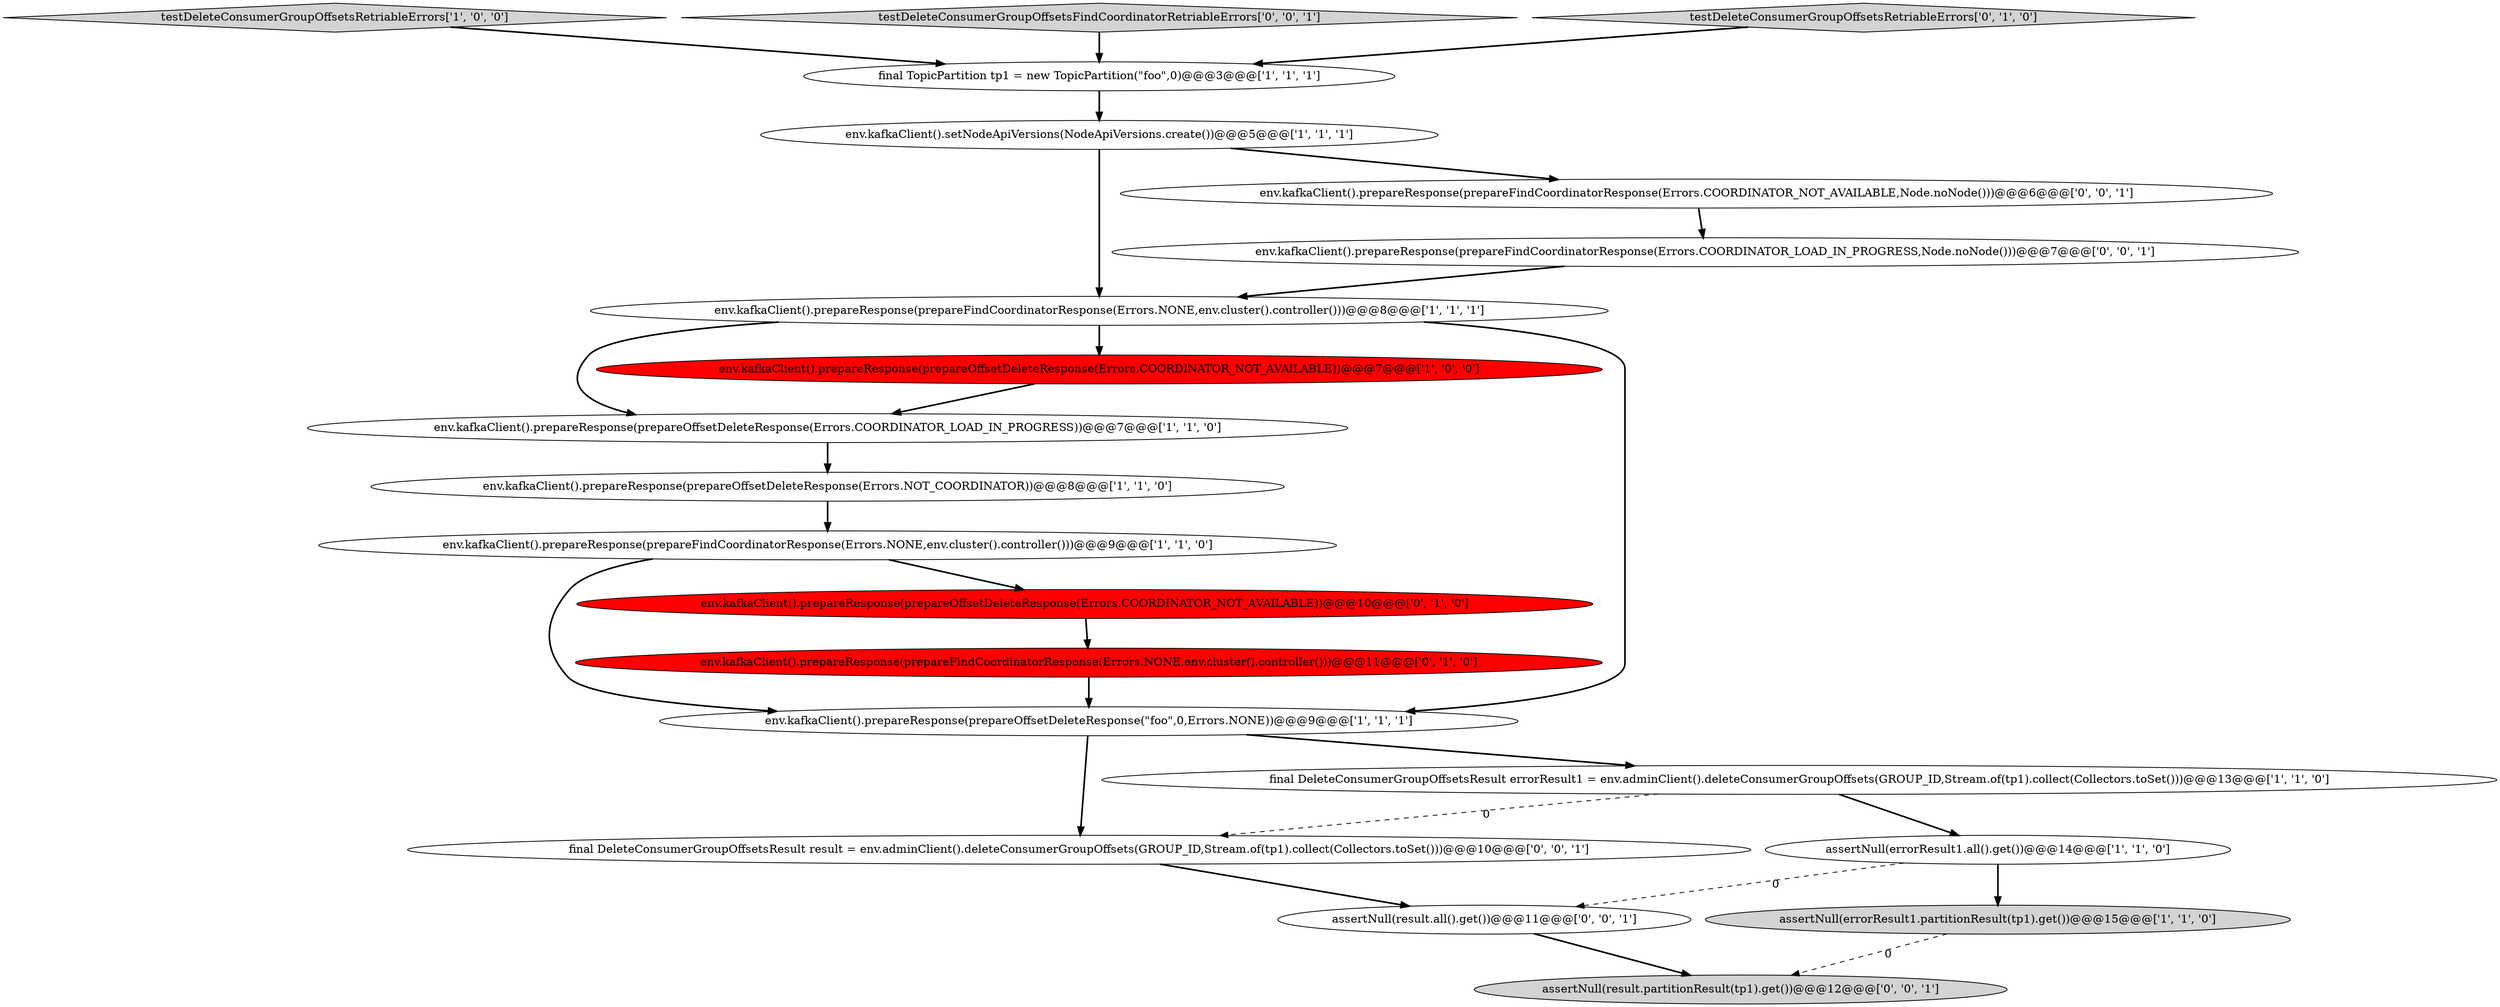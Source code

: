 digraph {
10 [style = filled, label = "env.kafkaClient().prepareResponse(prepareFindCoordinatorResponse(Errors.NONE,env.cluster().controller()))@@@8@@@['1', '1', '1']", fillcolor = white, shape = ellipse image = "AAA0AAABBB1BBB"];
4 [style = filled, label = "testDeleteConsumerGroupOffsetsRetriableErrors['1', '0', '0']", fillcolor = lightgray, shape = diamond image = "AAA0AAABBB1BBB"];
5 [style = filled, label = "assertNull(errorResult1.partitionResult(tp1).get())@@@15@@@['1', '1', '0']", fillcolor = lightgray, shape = ellipse image = "AAA0AAABBB1BBB"];
15 [style = filled, label = "final DeleteConsumerGroupOffsetsResult result = env.adminClient().deleteConsumerGroupOffsets(GROUP_ID,Stream.of(tp1).collect(Collectors.toSet()))@@@10@@@['0', '0', '1']", fillcolor = white, shape = ellipse image = "AAA0AAABBB3BBB"];
20 [style = filled, label = "assertNull(result.partitionResult(tp1).get())@@@12@@@['0', '0', '1']", fillcolor = lightgray, shape = ellipse image = "AAA0AAABBB3BBB"];
7 [style = filled, label = "env.kafkaClient().prepareResponse(prepareOffsetDeleteResponse(Errors.COORDINATOR_LOAD_IN_PROGRESS))@@@7@@@['1', '1', '0']", fillcolor = white, shape = ellipse image = "AAA0AAABBB1BBB"];
19 [style = filled, label = "env.kafkaClient().prepareResponse(prepareFindCoordinatorResponse(Errors.COORDINATOR_LOAD_IN_PROGRESS,Node.noNode()))@@@7@@@['0', '0', '1']", fillcolor = white, shape = ellipse image = "AAA0AAABBB3BBB"];
17 [style = filled, label = "assertNull(result.all().get())@@@11@@@['0', '0', '1']", fillcolor = white, shape = ellipse image = "AAA0AAABBB3BBB"];
14 [style = filled, label = "env.kafkaClient().prepareResponse(prepareFindCoordinatorResponse(Errors.NONE,env.cluster().controller()))@@@11@@@['0', '1', '0']", fillcolor = red, shape = ellipse image = "AAA1AAABBB2BBB"];
12 [style = filled, label = "env.kafkaClient().prepareResponse(prepareOffsetDeleteResponse(Errors.COORDINATOR_NOT_AVAILABLE))@@@10@@@['0', '1', '0']", fillcolor = red, shape = ellipse image = "AAA1AAABBB2BBB"];
3 [style = filled, label = "env.kafkaClient().prepareResponse(prepareOffsetDeleteResponse(\"foo\",0,Errors.NONE))@@@9@@@['1', '1', '1']", fillcolor = white, shape = ellipse image = "AAA0AAABBB1BBB"];
16 [style = filled, label = "testDeleteConsumerGroupOffsetsFindCoordinatorRetriableErrors['0', '0', '1']", fillcolor = lightgray, shape = diamond image = "AAA0AAABBB3BBB"];
11 [style = filled, label = "env.kafkaClient().prepareResponse(prepareOffsetDeleteResponse(Errors.NOT_COORDINATOR))@@@8@@@['1', '1', '0']", fillcolor = white, shape = ellipse image = "AAA0AAABBB1BBB"];
6 [style = filled, label = "env.kafkaClient().prepareResponse(prepareOffsetDeleteResponse(Errors.COORDINATOR_NOT_AVAILABLE))@@@7@@@['1', '0', '0']", fillcolor = red, shape = ellipse image = "AAA1AAABBB1BBB"];
9 [style = filled, label = "final TopicPartition tp1 = new TopicPartition(\"foo\",0)@@@3@@@['1', '1', '1']", fillcolor = white, shape = ellipse image = "AAA0AAABBB1BBB"];
8 [style = filled, label = "env.kafkaClient().prepareResponse(prepareFindCoordinatorResponse(Errors.NONE,env.cluster().controller()))@@@9@@@['1', '1', '0']", fillcolor = white, shape = ellipse image = "AAA0AAABBB1BBB"];
2 [style = filled, label = "env.kafkaClient().setNodeApiVersions(NodeApiVersions.create())@@@5@@@['1', '1', '1']", fillcolor = white, shape = ellipse image = "AAA0AAABBB1BBB"];
13 [style = filled, label = "testDeleteConsumerGroupOffsetsRetriableErrors['0', '1', '0']", fillcolor = lightgray, shape = diamond image = "AAA0AAABBB2BBB"];
1 [style = filled, label = "assertNull(errorResult1.all().get())@@@14@@@['1', '1', '0']", fillcolor = white, shape = ellipse image = "AAA0AAABBB1BBB"];
0 [style = filled, label = "final DeleteConsumerGroupOffsetsResult errorResult1 = env.adminClient().deleteConsumerGroupOffsets(GROUP_ID,Stream.of(tp1).collect(Collectors.toSet()))@@@13@@@['1', '1', '0']", fillcolor = white, shape = ellipse image = "AAA0AAABBB1BBB"];
18 [style = filled, label = "env.kafkaClient().prepareResponse(prepareFindCoordinatorResponse(Errors.COORDINATOR_NOT_AVAILABLE,Node.noNode()))@@@6@@@['0', '0', '1']", fillcolor = white, shape = ellipse image = "AAA0AAABBB3BBB"];
1->5 [style = bold, label=""];
4->9 [style = bold, label=""];
14->3 [style = bold, label=""];
16->9 [style = bold, label=""];
7->11 [style = bold, label=""];
9->2 [style = bold, label=""];
8->3 [style = bold, label=""];
18->19 [style = bold, label=""];
0->15 [style = dashed, label="0"];
2->18 [style = bold, label=""];
19->10 [style = bold, label=""];
10->3 [style = bold, label=""];
3->15 [style = bold, label=""];
2->10 [style = bold, label=""];
10->7 [style = bold, label=""];
10->6 [style = bold, label=""];
3->0 [style = bold, label=""];
5->20 [style = dashed, label="0"];
15->17 [style = bold, label=""];
1->17 [style = dashed, label="0"];
0->1 [style = bold, label=""];
12->14 [style = bold, label=""];
11->8 [style = bold, label=""];
13->9 [style = bold, label=""];
6->7 [style = bold, label=""];
8->12 [style = bold, label=""];
17->20 [style = bold, label=""];
}
